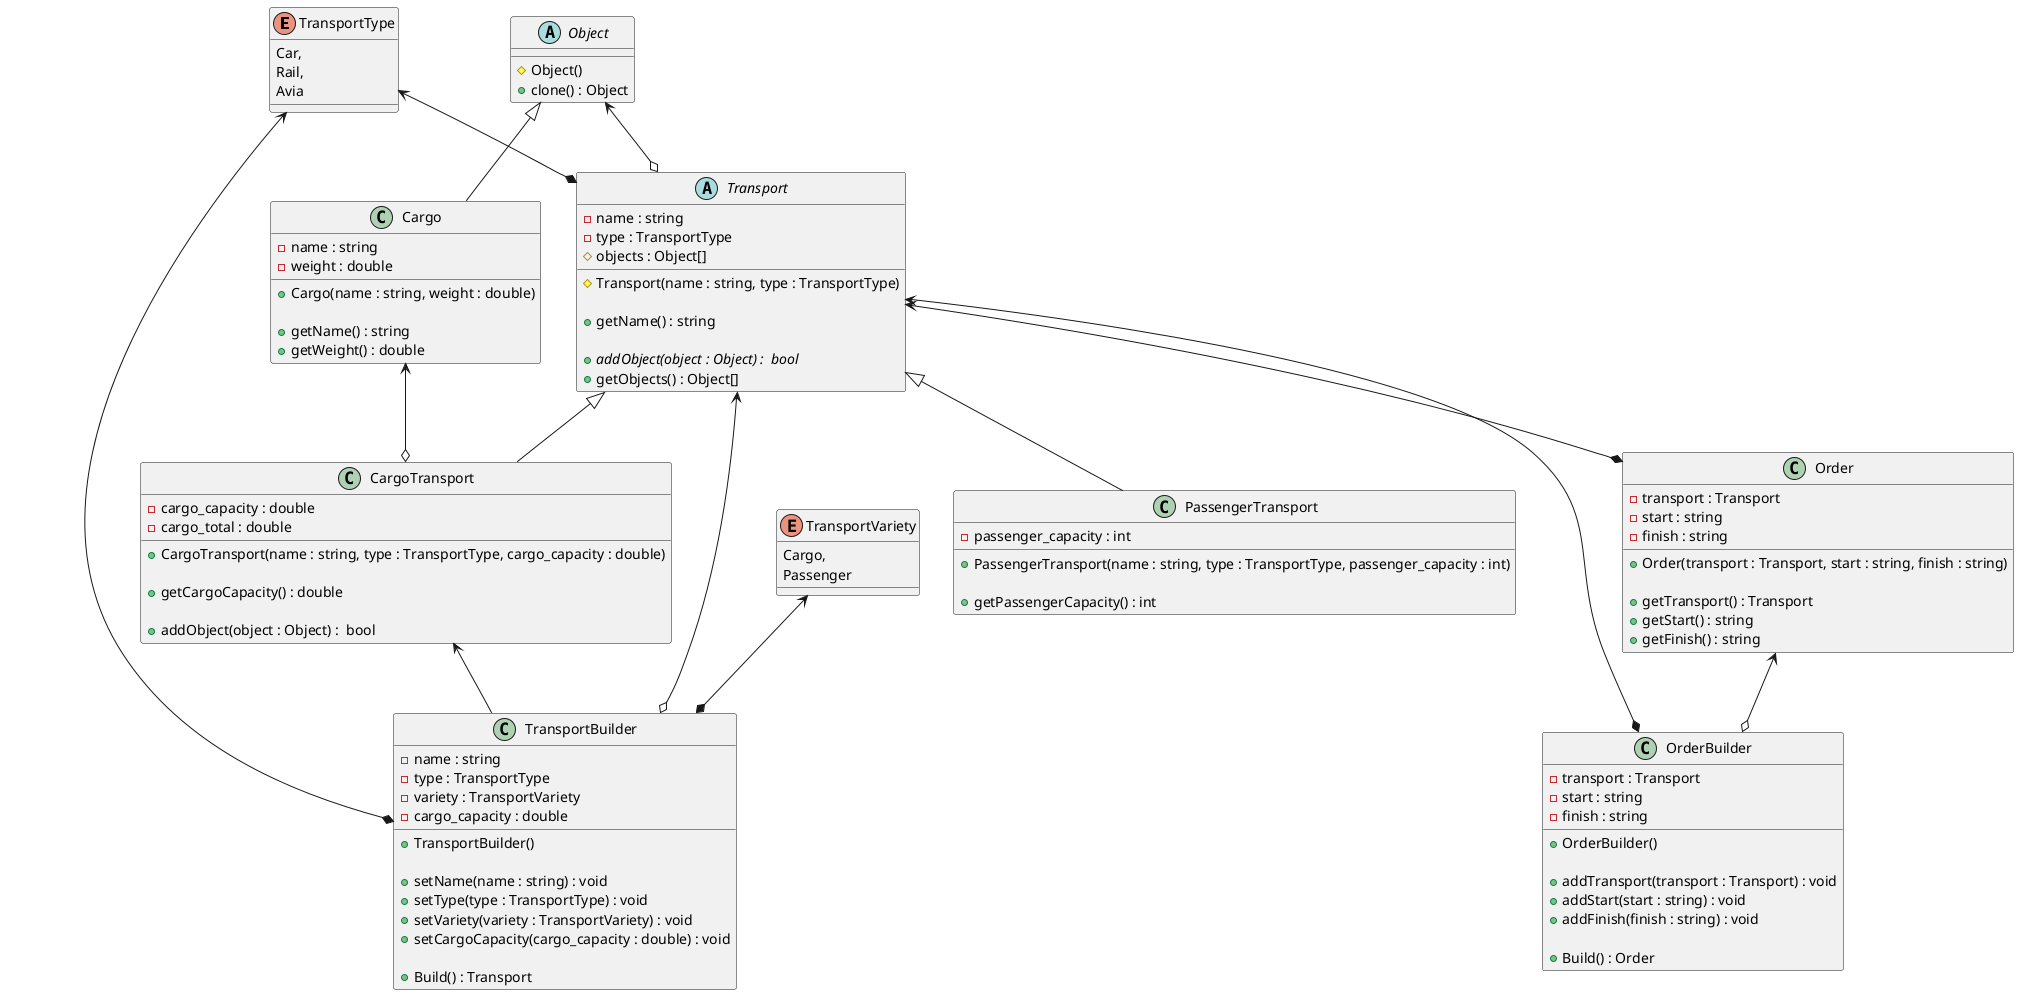 @startuml
'https://plantuml.com/class-diagram

enum TransportType {
Car,
Rail,
Avia
}

abstract class Object {
# Object()
+ clone() : Object
}

Object <|-- Cargo
class Cargo {
- name : string
- weight : double

+ Cargo(name : string, weight : double)

+ getName() : string
+ getWeight() : double
}


TransportType <--* Transport
Object <--o Transport
abstract class Transport {
- name : string
- type : TransportType
# objects : Object[]

# Transport(name : string, type : TransportType)

+ getName() : string

+ {abstract} addObject(object : Object) :  bool
+ getObjects() : Object[]
}

Transport <|-- CargoTransport
Cargo <--o CargoTransport
class CargoTransport {
- cargo_capacity : double
- cargo_total : double

+ CargoTransport(name : string, type : TransportType, cargo_capacity : double)

+ getCargoCapacity() : double

+ addObject(object : Object) :  bool
}

Transport <|-- PassengerTransport
class PassengerTransport {
- passenger_capacity : int

+ PassengerTransport(name : string, type : TransportType, passenger_capacity : int)

+ getPassengerCapacity() : int
}

Transport <--* Order
class Order {
- transport : Transport
- start : string
- finish : string

+ Order(transport : Transport, start : string, finish : string)

+ getTransport() : Transport
+ getStart() : string
+ getFinish() : string
}

Transport <--* OrderBuilder
Order <--o OrderBuilder
class OrderBuilder{
- transport : Transport
- start : string
- finish : string

+ OrderBuilder()

+ addTransport(transport : Transport) : void
+ addStart(start : string) : void
+ addFinish(finish : string) : void

+ Build() : Order
}

enum TransportVariety {
Cargo,
Passenger
}


Transport <--o TransportBuilder
TransportType <--* TransportBuilder
TransportVariety <--* TransportBuilder
CargoTransport <-- TransportBuilder
class TransportBuilder {
- name : string
- type : TransportType
- variety : TransportVariety
- cargo_capacity : double

+ TransportBuilder()

+ setName(name : string) : void
+ setType(type : TransportType) : void
+ setVariety(variety : TransportVariety) : void
+ setCargoCapacity(cargo_capacity : double) : void

+ Build() : Transport
}

@enduml